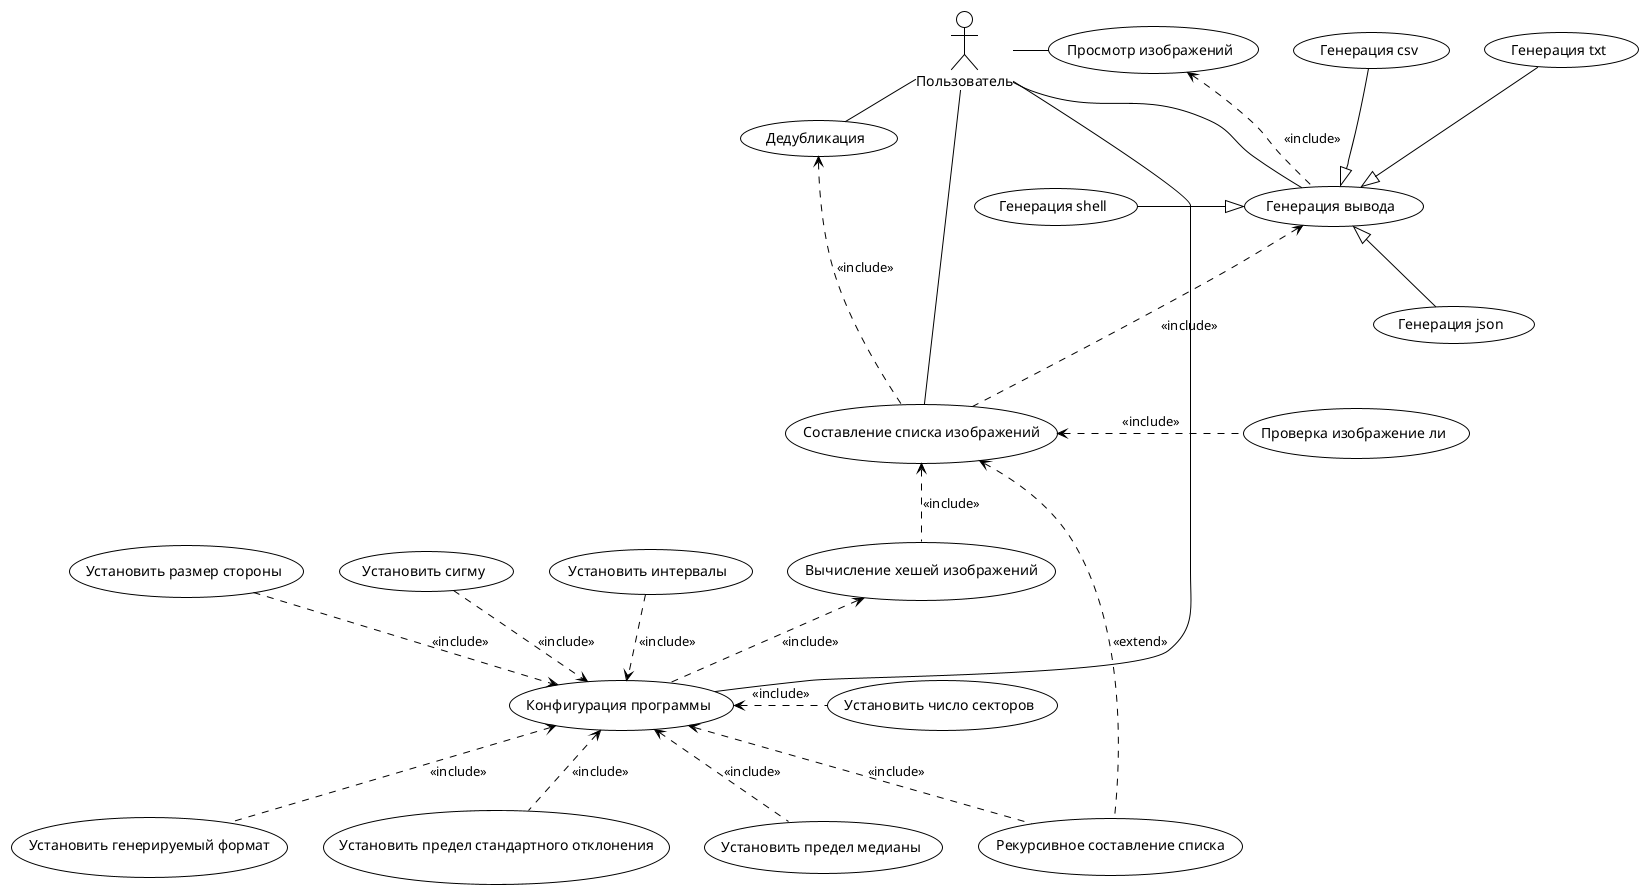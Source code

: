 @startuml
!theme mono
:Пользователь: as user
(Вычисление хешей изображений) as hashing
(Дедубликация) as dedublication
(Составление списка изображений) as listing
(Просмотр изображений) as view
(Конфигурация программы) as config
(Генерация вывода) as output

(Проверка изображение ли) as isimage
(Рекурсивное составление списка) as recursion

(Установить размер стороны) as sides
(Установить интервалы) as bins
(Установить число секторов) as sectors
(Установить сигму) as sigma
(Установить предел стандартного отклонения) as deviation
(Установить предел медианы) as median
(Установить генерируемый формат) as format

(Генерация txt) as txt
(Генерация shell) as shell
(Генерация json) as json
(Генерация csv) as csv


user - dedublication
user - view
user -d- config
user -r- output
user - listing

dedublication <.. listing : <<include>>
hashing <.. config : <<include>>

listing <. recursion : <<extend>>
listing <.. hashing : <<include>>
listing <. isimage : <<include>>


config <.u. sides : <<include>>
config <.u. bins : <<include>>
config <.r. sectors : <<include>>
config <.u. sigma : <<include>>
config <.. deviation : <<include>>
config <.. median : <<include>>
config <.. format : <<include>>
config <.. recursion : <<include>>

view <.. output : <<include>>

output <-.. listing : <<include>>
output <|-l- shell
output <|-u- txt
output <|-d- json
output <|-u- csv
@enduml
